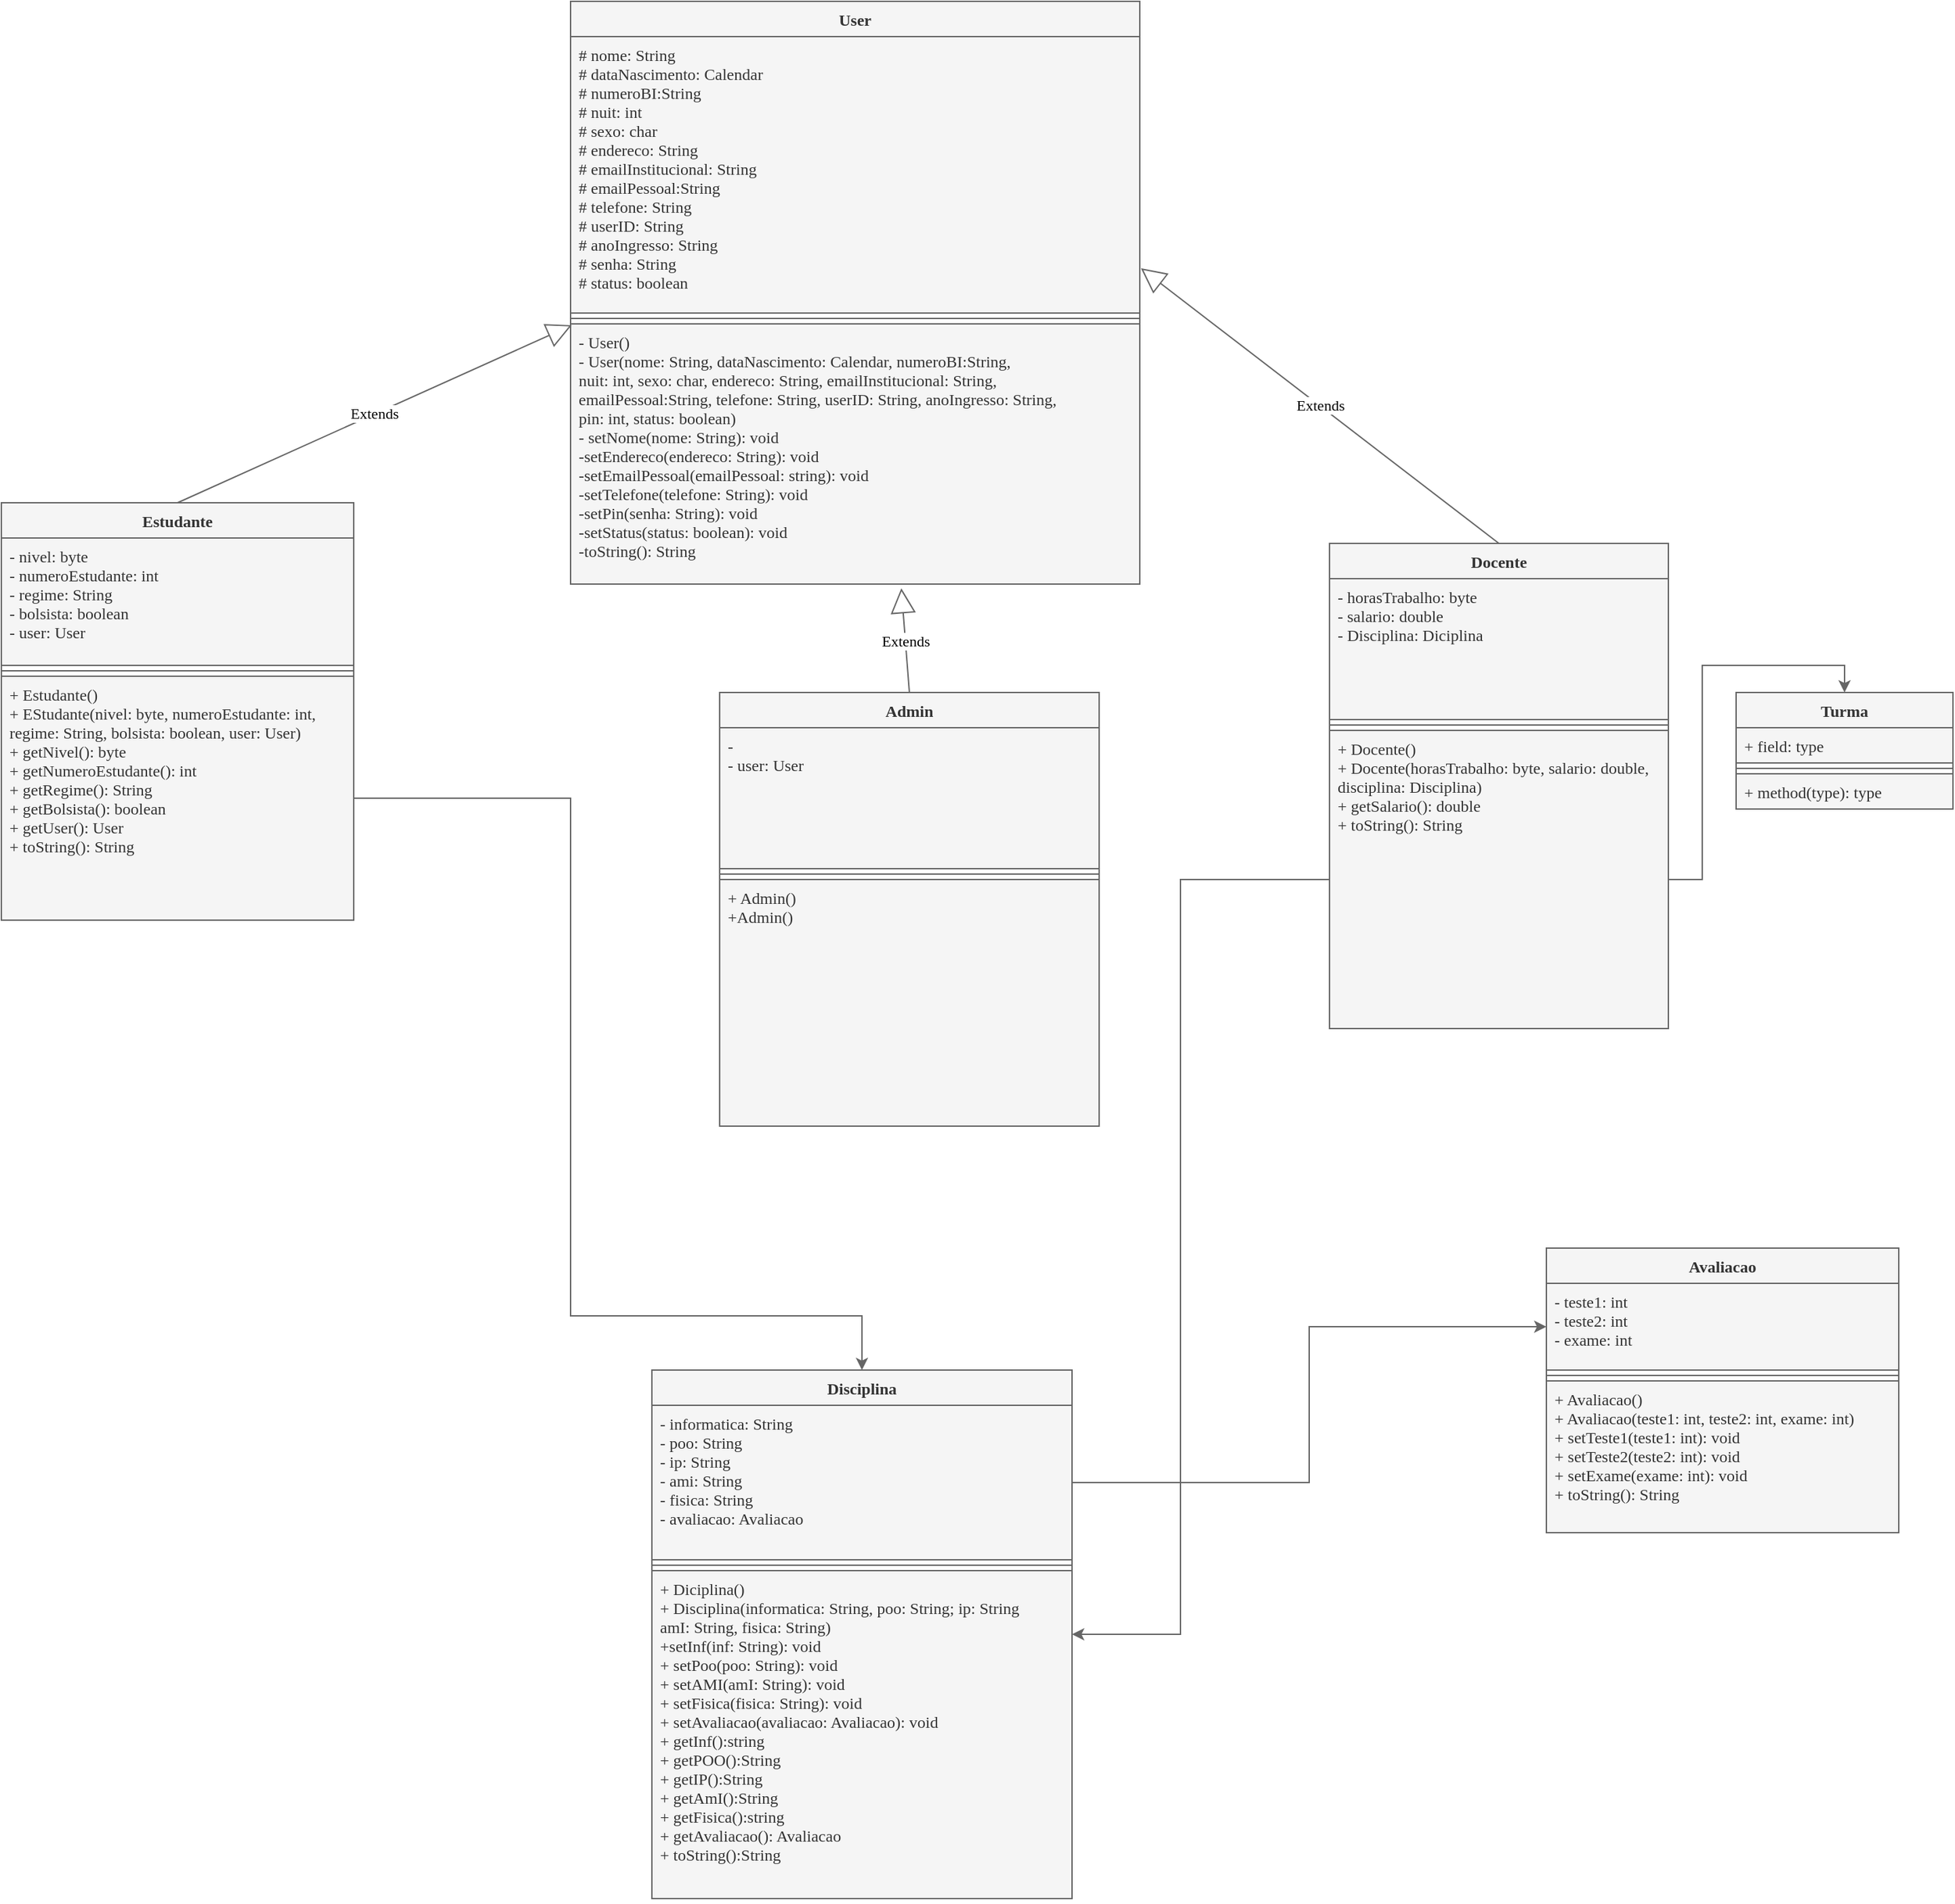 <mxfile version="20.8.16" type="device"><diagram id="mdFeot0-NeomyWR2omyU" name="Page-1"><mxGraphModel dx="864" dy="556" grid="1" gridSize="10" guides="1" tooltips="1" connect="1" arrows="1" fold="1" page="1" pageScale="1" pageWidth="4681" pageHeight="3300" math="0" shadow="0"><root><mxCell id="0"/><mxCell id="1" parent="0"/><mxCell id="hbLsqNlk3Y5TPfuMeD_a-1" value="" style="group" vertex="1" connectable="0" parent="1"><mxGeometry x="1380" y="520" width="1440" height="1400" as="geometry"/></mxCell><mxCell id="1J_WbHY4LWj4vsLYLbCL-1" value="User" style="swimlane;fontStyle=1;align=center;verticalAlign=top;childLayout=stackLayout;horizontal=1;startSize=26;horizontalStack=0;resizeParent=1;resizeParentMax=0;resizeLast=0;collapsible=1;marginBottom=0;fillColor=#f5f5f5;strokeColor=#666666;fontFamily=Verdana;shadow=0;swimlaneLine=1;fontColor=#333333;" parent="hbLsqNlk3Y5TPfuMeD_a-1" vertex="1"><mxGeometry x="420" width="420" height="430" as="geometry"/></mxCell><mxCell id="1J_WbHY4LWj4vsLYLbCL-2" value="# nome: String&#10;# dataNascimento: Calendar&#10;# numeroBI:String&#10;# nuit: int&#10;# sexo: char&#10;# endereco: String&#10;# emailInstitucional: String&#10;# emailPessoal:String&#10;# telefone: String&#10;# userID: String&#10;# anoIngresso: String&#10;# senha: String&#10;# status: boolean&#10;" style="text;strokeColor=#666666;fillColor=#f5f5f5;align=left;verticalAlign=top;spacingLeft=4;spacingRight=4;overflow=hidden;rotatable=0;points=[[0,0.5],[1,0.5]];portConstraint=eastwest;fontFamily=Verdana;shadow=0;swimlaneLine=1;fontColor=#333333;" parent="1J_WbHY4LWj4vsLYLbCL-1" vertex="1"><mxGeometry y="26" width="420" height="204" as="geometry"/></mxCell><mxCell id="1J_WbHY4LWj4vsLYLbCL-3" value="" style="line;strokeWidth=1;fillColor=#f5f5f5;align=left;verticalAlign=middle;spacingTop=-1;spacingLeft=3;spacingRight=3;rotatable=0;labelPosition=right;points=[];portConstraint=eastwest;strokeColor=#666666;fontFamily=Verdana;shadow=0;swimlaneLine=1;fontColor=#333333;" parent="1J_WbHY4LWj4vsLYLbCL-1" vertex="1"><mxGeometry y="230" width="420" height="8" as="geometry"/></mxCell><mxCell id="1J_WbHY4LWj4vsLYLbCL-4" value="- User()&#10;- User(nome: String, dataNascimento: Calendar, numeroBI:String,&#10;nuit: int, sexo: char, endereco: String, emailInstitucional: String,&#10;emailPessoal:String, telefone: String, userID: String, anoIngresso: String,&#10;pin: int, status: boolean)&#10;- setNome(nome: String): void&#10;-setEndereco(endereco: String): void&#10;-setEmailPessoal(emailPessoal: string): void&#10;-setTelefone(telefone: String): void&#10;-setPin(senha: String): void&#10;-setStatus(status: boolean): void&#10;-toString(): String&#10;" style="text;strokeColor=#666666;fillColor=#f5f5f5;align=left;verticalAlign=top;spacingLeft=4;spacingRight=4;overflow=hidden;rotatable=0;points=[[0,0.5],[1,0.5]];portConstraint=eastwest;fontFamily=Verdana;shadow=0;swimlaneLine=1;fontColor=#333333;labelBackgroundColor=none;" parent="1J_WbHY4LWj4vsLYLbCL-1" vertex="1"><mxGeometry y="238" width="420" height="192" as="geometry"/></mxCell><mxCell id="1J_WbHY4LWj4vsLYLbCL-5" value="Docente" style="swimlane;fontStyle=1;align=center;verticalAlign=top;childLayout=stackLayout;horizontal=1;startSize=26;horizontalStack=0;resizeParent=1;resizeParentMax=0;resizeLast=0;collapsible=1;marginBottom=0;fillColor=#f5f5f5;strokeColor=#666666;fontFamily=Verdana;shadow=0;swimlaneLine=1;fontColor=#333333;" parent="hbLsqNlk3Y5TPfuMeD_a-1" vertex="1"><mxGeometry x="980" y="400" width="250" height="358" as="geometry"/></mxCell><mxCell id="1J_WbHY4LWj4vsLYLbCL-6" value="- horasTrabalho: byte&#10;- salario: double&#10;- Disciplina: Diciplina" style="text;strokeColor=#666666;fillColor=#f5f5f5;align=left;verticalAlign=top;spacingLeft=4;spacingRight=4;overflow=hidden;rotatable=0;points=[[0,0.5],[1,0.5]];portConstraint=eastwest;fontFamily=Verdana;shadow=0;swimlaneLine=1;fontColor=#333333;" parent="1J_WbHY4LWj4vsLYLbCL-5" vertex="1"><mxGeometry y="26" width="250" height="104" as="geometry"/></mxCell><mxCell id="1J_WbHY4LWj4vsLYLbCL-7" value="" style="line;strokeWidth=1;fillColor=#f5f5f5;align=left;verticalAlign=middle;spacingTop=-1;spacingLeft=3;spacingRight=3;rotatable=0;labelPosition=right;points=[];portConstraint=eastwest;strokeColor=#666666;fontFamily=Verdana;shadow=0;swimlaneLine=1;fontColor=#333333;" parent="1J_WbHY4LWj4vsLYLbCL-5" vertex="1"><mxGeometry y="130" width="250" height="8" as="geometry"/></mxCell><mxCell id="1J_WbHY4LWj4vsLYLbCL-8" value="+ Docente()&#10;+ Docente(horasTrabalho: byte, salario: double, &#10;disciplina: Disciplina)&#10;+ getSalario(): double&#10;+ toString(): String" style="text;strokeColor=#666666;fillColor=#f5f5f5;align=left;verticalAlign=top;spacingLeft=4;spacingRight=4;overflow=hidden;rotatable=0;points=[[0,0.5],[1,0.5]];portConstraint=eastwest;fontFamily=Verdana;shadow=0;swimlaneLine=1;fontColor=#333333;" parent="1J_WbHY4LWj4vsLYLbCL-5" vertex="1"><mxGeometry y="138" width="250" height="220" as="geometry"/></mxCell><mxCell id="1J_WbHY4LWj4vsLYLbCL-9" value="Estudante" style="swimlane;fontStyle=1;align=center;verticalAlign=top;childLayout=stackLayout;horizontal=1;startSize=26;horizontalStack=0;resizeParent=1;resizeParentMax=0;resizeLast=0;collapsible=1;marginBottom=0;fillColor=#f5f5f5;strokeColor=#666666;fontFamily=Verdana;shadow=0;swimlaneLine=1;fontColor=#333333;" parent="hbLsqNlk3Y5TPfuMeD_a-1" vertex="1"><mxGeometry y="370" width="260" height="308" as="geometry"/></mxCell><mxCell id="1J_WbHY4LWj4vsLYLbCL-10" value="- nivel: byte&#10;- numeroEstudante: int&#10;- regime: String&#10;- bolsista: boolean&#10;- user: User " style="text;strokeColor=#666666;fillColor=#f5f5f5;align=left;verticalAlign=top;spacingLeft=4;spacingRight=4;overflow=hidden;rotatable=0;points=[[0,0.5],[1,0.5]];portConstraint=eastwest;fontFamily=Verdana;shadow=0;swimlaneLine=1;fontColor=#333333;" parent="1J_WbHY4LWj4vsLYLbCL-9" vertex="1"><mxGeometry y="26" width="260" height="94" as="geometry"/></mxCell><mxCell id="1J_WbHY4LWj4vsLYLbCL-11" value="" style="line;strokeWidth=1;fillColor=#f5f5f5;align=left;verticalAlign=middle;spacingTop=-1;spacingLeft=3;spacingRight=3;rotatable=0;labelPosition=right;points=[];portConstraint=eastwest;strokeColor=#666666;fontFamily=Verdana;shadow=0;swimlaneLine=1;fontColor=#333333;" parent="1J_WbHY4LWj4vsLYLbCL-9" vertex="1"><mxGeometry y="120" width="260" height="8" as="geometry"/></mxCell><mxCell id="1J_WbHY4LWj4vsLYLbCL-12" value="+ Estudante()&#10;+ EStudante(nivel: byte, numeroEstudante: int, &#10;regime: String, bolsista: boolean, user: User)&#10;+ getNivel(): byte&#10;+ getNumeroEstudante(): int&#10;+ getRegime(): String&#10;+ getBolsista(): boolean&#10;+ getUser(): User&#10;+ toString(): String" style="text;strokeColor=#666666;fillColor=#f5f5f5;align=left;verticalAlign=top;spacingLeft=4;spacingRight=4;overflow=hidden;rotatable=0;points=[[0,0.5],[1,0.5]];portConstraint=eastwest;fontFamily=Verdana;shadow=0;swimlaneLine=1;fontColor=#333333;" parent="1J_WbHY4LWj4vsLYLbCL-9" vertex="1"><mxGeometry y="128" width="260" height="180" as="geometry"/></mxCell><mxCell id="1J_WbHY4LWj4vsLYLbCL-15" value="Admin" style="swimlane;fontStyle=1;align=center;verticalAlign=top;childLayout=stackLayout;horizontal=1;startSize=26;horizontalStack=0;resizeParent=1;resizeParentMax=0;resizeLast=0;collapsible=1;marginBottom=0;fillColor=#f5f5f5;strokeColor=#666666;fontFamily=Verdana;shadow=0;swimlaneLine=1;fontColor=#333333;" parent="hbLsqNlk3Y5TPfuMeD_a-1" vertex="1"><mxGeometry x="530" y="510" width="280" height="320" as="geometry"/></mxCell><mxCell id="1J_WbHY4LWj4vsLYLbCL-16" value="- &#10;- user: User" style="text;strokeColor=#666666;fillColor=#f5f5f5;align=left;verticalAlign=top;spacingLeft=4;spacingRight=4;overflow=hidden;rotatable=0;points=[[0,0.5],[1,0.5]];portConstraint=eastwest;fontFamily=Verdana;shadow=0;swimlaneLine=1;fontColor=#333333;" parent="1J_WbHY4LWj4vsLYLbCL-15" vertex="1"><mxGeometry y="26" width="280" height="104" as="geometry"/></mxCell><mxCell id="1J_WbHY4LWj4vsLYLbCL-17" value="" style="line;strokeWidth=1;fillColor=#f5f5f5;align=left;verticalAlign=middle;spacingTop=-1;spacingLeft=3;spacingRight=3;rotatable=0;labelPosition=right;points=[];portConstraint=eastwest;strokeColor=#666666;fontFamily=Verdana;shadow=0;swimlaneLine=1;fontColor=#333333;" parent="1J_WbHY4LWj4vsLYLbCL-15" vertex="1"><mxGeometry y="130" width="280" height="8" as="geometry"/></mxCell><mxCell id="1J_WbHY4LWj4vsLYLbCL-18" value="+ Admin()&#10;+Admin()" style="text;strokeColor=#666666;fillColor=#f5f5f5;align=left;verticalAlign=top;spacingLeft=4;spacingRight=4;overflow=hidden;rotatable=0;points=[[0,0.5],[1,0.5]];portConstraint=eastwest;fontFamily=Verdana;shadow=0;swimlaneLine=1;fontColor=#333333;" parent="1J_WbHY4LWj4vsLYLbCL-15" vertex="1"><mxGeometry y="138" width="280" height="182" as="geometry"/></mxCell><mxCell id="1J_WbHY4LWj4vsLYLbCL-20" value="Disciplina" style="swimlane;fontStyle=1;align=center;verticalAlign=top;childLayout=stackLayout;horizontal=1;startSize=26;horizontalStack=0;resizeParent=1;resizeParentMax=0;resizeLast=0;collapsible=1;marginBottom=0;fillColor=#f5f5f5;strokeColor=#666666;fontFamily=Verdana;shadow=0;swimlaneLine=1;fontColor=#333333;" parent="hbLsqNlk3Y5TPfuMeD_a-1" vertex="1"><mxGeometry x="480" y="1010" width="310" height="390" as="geometry"/></mxCell><mxCell id="1J_WbHY4LWj4vsLYLbCL-21" value="- informatica: String&#10;- poo: String&#10;- ip: String&#10;- ami: String&#10;- fisica: String&#10;- avaliacao: Avaliacao" style="text;strokeColor=#666666;fillColor=#f5f5f5;align=left;verticalAlign=top;spacingLeft=4;spacingRight=4;overflow=hidden;rotatable=0;points=[[0,0.5],[1,0.5]];portConstraint=eastwest;fontFamily=Verdana;shadow=0;swimlaneLine=1;fontColor=#333333;" parent="1J_WbHY4LWj4vsLYLbCL-20" vertex="1"><mxGeometry y="26" width="310" height="114" as="geometry"/></mxCell><mxCell id="1J_WbHY4LWj4vsLYLbCL-22" value="" style="line;strokeWidth=1;fillColor=#f5f5f5;align=left;verticalAlign=middle;spacingTop=-1;spacingLeft=3;spacingRight=3;rotatable=0;labelPosition=right;points=[];portConstraint=eastwest;strokeColor=#666666;fontFamily=Verdana;shadow=0;swimlaneLine=1;fontColor=#333333;" parent="1J_WbHY4LWj4vsLYLbCL-20" vertex="1"><mxGeometry y="140" width="310" height="8" as="geometry"/></mxCell><mxCell id="1J_WbHY4LWj4vsLYLbCL-23" value="+ Diciplina()&#10;+ Disciplina(informatica: String, poo: String; ip: String&#10;amI: String, fisica: String) &#10;+setInf(inf: String): void&#10;+ setPoo(poo: String): void&#10;+ setAMI(amI: String): void&#10;+ setFisica(fisica: String): void&#10;+ setAvaliacao(avaliacao: Avaliacao): void&#10;+ getInf():string&#10;+ getPOO():String&#10;+ getIP():String&#10;+ getAmI():String&#10;+ getFisica():string&#10;+ getAvaliacao(): Avaliacao&#10;+ toString():String" style="text;strokeColor=#666666;fillColor=#f5f5f5;align=left;verticalAlign=top;spacingLeft=4;spacingRight=4;overflow=hidden;rotatable=0;points=[[0,0.5],[1,0.5]];portConstraint=eastwest;fontFamily=Verdana;shadow=0;swimlaneLine=1;fontColor=#333333;" parent="1J_WbHY4LWj4vsLYLbCL-20" vertex="1"><mxGeometry y="148" width="310" height="242" as="geometry"/></mxCell><mxCell id="1J_WbHY4LWj4vsLYLbCL-25" value="Avaliacao" style="swimlane;fontStyle=1;align=center;verticalAlign=top;childLayout=stackLayout;horizontal=1;startSize=26;horizontalStack=0;resizeParent=1;resizeParentMax=0;resizeLast=0;collapsible=1;marginBottom=0;fillColor=#f5f5f5;strokeColor=#666666;fontFamily=Verdana;shadow=0;swimlaneLine=1;fontColor=#333333;" parent="hbLsqNlk3Y5TPfuMeD_a-1" vertex="1"><mxGeometry x="1140" y="920" width="260" height="210" as="geometry"/></mxCell><mxCell id="1J_WbHY4LWj4vsLYLbCL-26" value="- teste1: int&#10;- teste2: int&#10;- exame: int &#10;" style="text;strokeColor=#666666;fillColor=#f5f5f5;align=left;verticalAlign=top;spacingLeft=4;spacingRight=4;overflow=hidden;rotatable=0;points=[[0,0.5],[1,0.5]];portConstraint=eastwest;fontFamily=Verdana;shadow=0;swimlaneLine=1;fontColor=#333333;" parent="1J_WbHY4LWj4vsLYLbCL-25" vertex="1"><mxGeometry y="26" width="260" height="64" as="geometry"/></mxCell><mxCell id="1J_WbHY4LWj4vsLYLbCL-27" value="" style="line;strokeWidth=1;fillColor=#f5f5f5;align=left;verticalAlign=middle;spacingTop=-1;spacingLeft=3;spacingRight=3;rotatable=0;labelPosition=right;points=[];portConstraint=eastwest;strokeColor=#666666;fontFamily=Verdana;shadow=0;swimlaneLine=1;fontColor=#333333;" parent="1J_WbHY4LWj4vsLYLbCL-25" vertex="1"><mxGeometry y="90" width="260" height="8" as="geometry"/></mxCell><mxCell id="1J_WbHY4LWj4vsLYLbCL-28" value="+ Avaliacao()&#10;+ Avaliacao(teste1: int, teste2: int, exame: int)&#10;+ setTeste1(teste1: int): void&#10;+ setTeste2(teste2: int): void&#10;+ setExame(exame: int): void&#10;+ toString(): String" style="text;strokeColor=#666666;fillColor=#f5f5f5;align=left;verticalAlign=top;spacingLeft=4;spacingRight=4;overflow=hidden;rotatable=0;points=[[0,0.5],[1,0.5]];portConstraint=eastwest;fontFamily=Verdana;shadow=0;swimlaneLine=1;fontColor=#333333;" parent="1J_WbHY4LWj4vsLYLbCL-25" vertex="1"><mxGeometry y="98" width="260" height="112" as="geometry"/></mxCell><mxCell id="1J_WbHY4LWj4vsLYLbCL-30" value="Turma" style="swimlane;fontStyle=1;align=center;verticalAlign=top;childLayout=stackLayout;horizontal=1;startSize=26;horizontalStack=0;resizeParent=1;resizeParentMax=0;resizeLast=0;collapsible=1;marginBottom=0;fillColor=#f5f5f5;strokeColor=#666666;fontFamily=Verdana;shadow=0;swimlaneLine=1;fontColor=#333333;" parent="hbLsqNlk3Y5TPfuMeD_a-1" vertex="1"><mxGeometry x="1280" y="510" width="160" height="86" as="geometry"/></mxCell><mxCell id="1J_WbHY4LWj4vsLYLbCL-31" value="+ field: type" style="text;strokeColor=#666666;fillColor=#f5f5f5;align=left;verticalAlign=top;spacingLeft=4;spacingRight=4;overflow=hidden;rotatable=0;points=[[0,0.5],[1,0.5]];portConstraint=eastwest;fontFamily=Verdana;shadow=0;swimlaneLine=1;fontColor=#333333;" parent="1J_WbHY4LWj4vsLYLbCL-30" vertex="1"><mxGeometry y="26" width="160" height="26" as="geometry"/></mxCell><mxCell id="1J_WbHY4LWj4vsLYLbCL-32" value="" style="line;strokeWidth=1;fillColor=#f5f5f5;align=left;verticalAlign=middle;spacingTop=-1;spacingLeft=3;spacingRight=3;rotatable=0;labelPosition=right;points=[];portConstraint=eastwest;strokeColor=#666666;fontFamily=Verdana;shadow=0;swimlaneLine=1;fontColor=#333333;" parent="1J_WbHY4LWj4vsLYLbCL-30" vertex="1"><mxGeometry y="52" width="160" height="8" as="geometry"/></mxCell><mxCell id="1J_WbHY4LWj4vsLYLbCL-33" value="+ method(type): type" style="text;strokeColor=#666666;fillColor=#f5f5f5;align=left;verticalAlign=top;spacingLeft=4;spacingRight=4;overflow=hidden;rotatable=0;points=[[0,0.5],[1,0.5]];portConstraint=eastwest;fontFamily=Verdana;shadow=0;swimlaneLine=1;fontColor=#333333;" parent="1J_WbHY4LWj4vsLYLbCL-30" vertex="1"><mxGeometry y="60" width="160" height="26" as="geometry"/></mxCell><mxCell id="1J_WbHY4LWj4vsLYLbCL-38" style="edgeStyle=orthogonalEdgeStyle;rounded=0;orthogonalLoop=1;jettySize=auto;html=1;fillColor=#f5f5f5;strokeColor=#666666;fontColor=#000000;fontFamily=Verdana;shadow=0;swimlaneLine=1;" parent="hbLsqNlk3Y5TPfuMeD_a-1" source="1J_WbHY4LWj4vsLYLbCL-21" target="1J_WbHY4LWj4vsLYLbCL-26" edge="1"><mxGeometry relative="1" as="geometry"/></mxCell><mxCell id="1J_WbHY4LWj4vsLYLbCL-39" style="edgeStyle=orthogonalEdgeStyle;rounded=0;orthogonalLoop=1;jettySize=auto;html=1;fillColor=#f5f5f5;strokeColor=#666666;fontColor=#000000;fontFamily=Verdana;shadow=0;swimlaneLine=1;" parent="hbLsqNlk3Y5TPfuMeD_a-1" source="1J_WbHY4LWj4vsLYLbCL-8" target="1J_WbHY4LWj4vsLYLbCL-20" edge="1"><mxGeometry relative="1" as="geometry"><Array as="points"><mxPoint x="870" y="648"/><mxPoint x="870" y="1205"/></Array></mxGeometry></mxCell><mxCell id="1J_WbHY4LWj4vsLYLbCL-40" style="edgeStyle=orthogonalEdgeStyle;rounded=0;orthogonalLoop=1;jettySize=auto;html=1;entryX=0.5;entryY=0;entryDx=0;entryDy=0;fillColor=#f5f5f5;strokeColor=#666666;fontColor=#000000;fontFamily=Verdana;shadow=0;swimlaneLine=1;" parent="hbLsqNlk3Y5TPfuMeD_a-1" source="1J_WbHY4LWj4vsLYLbCL-12" target="1J_WbHY4LWj4vsLYLbCL-20" edge="1"><mxGeometry relative="1" as="geometry"><Array as="points"><mxPoint x="420" y="588"/><mxPoint x="420" y="970"/><mxPoint x="635" y="970"/></Array></mxGeometry></mxCell><mxCell id="1J_WbHY4LWj4vsLYLbCL-41" style="edgeStyle=orthogonalEdgeStyle;rounded=0;orthogonalLoop=1;jettySize=auto;html=1;entryX=0.5;entryY=0;entryDx=0;entryDy=0;fillColor=#f5f5f5;strokeColor=#666666;fontColor=#000000;fontFamily=Verdana;shadow=0;swimlaneLine=1;" parent="hbLsqNlk3Y5TPfuMeD_a-1" source="1J_WbHY4LWj4vsLYLbCL-8" target="1J_WbHY4LWj4vsLYLbCL-30" edge="1"><mxGeometry relative="1" as="geometry"/></mxCell><mxCell id="cwcKRBF8tOi5fnrP6wuh-1" value="Extends" style="endArrow=block;endSize=16;endFill=0;html=1;rounded=0;exitX=0.5;exitY=0;exitDx=0;exitDy=0;entryX=1.002;entryY=0.838;entryDx=0;entryDy=0;entryPerimeter=0;fillColor=#f5f5f5;strokeColor=#666666;fontColor=#000000;fontFamily=Verdana;shadow=0;swimlaneLine=1;" parent="hbLsqNlk3Y5TPfuMeD_a-1" source="1J_WbHY4LWj4vsLYLbCL-5" target="1J_WbHY4LWj4vsLYLbCL-2" edge="1"><mxGeometry x="0.003" width="160" relative="1" as="geometry"><mxPoint x="1020" y="350" as="sourcePoint"/><mxPoint x="1180" y="350" as="targetPoint"/><mxPoint as="offset"/></mxGeometry></mxCell><mxCell id="cwcKRBF8tOi5fnrP6wuh-2" value="Extends" style="endArrow=block;endSize=16;endFill=0;html=1;rounded=0;entryX=0.581;entryY=1.016;entryDx=0;entryDy=0;entryPerimeter=0;exitX=0.5;exitY=0;exitDx=0;exitDy=0;fillColor=#f5f5f5;strokeColor=#666666;fontColor=#000000;fontFamily=Verdana;shadow=0;swimlaneLine=1;" parent="hbLsqNlk3Y5TPfuMeD_a-1" source="1J_WbHY4LWj4vsLYLbCL-15" target="1J_WbHY4LWj4vsLYLbCL-4" edge="1"><mxGeometry width="160" relative="1" as="geometry"><mxPoint x="570" y="490" as="sourcePoint"/><mxPoint x="730" y="490" as="targetPoint"/></mxGeometry></mxCell><mxCell id="cwcKRBF8tOi5fnrP6wuh-3" value="Extends" style="endArrow=block;endSize=16;endFill=0;html=1;rounded=0;exitX=0.5;exitY=0;exitDx=0;exitDy=0;entryX=0.002;entryY=0.005;entryDx=0;entryDy=0;entryPerimeter=0;fillColor=#f5f5f5;strokeColor=#666666;fontColor=#000000;fontFamily=Verdana;shadow=0;swimlaneLine=1;" parent="hbLsqNlk3Y5TPfuMeD_a-1" source="1J_WbHY4LWj4vsLYLbCL-9" target="1J_WbHY4LWj4vsLYLbCL-4" edge="1"><mxGeometry width="160" relative="1" as="geometry"><mxPoint x="90" y="330" as="sourcePoint"/><mxPoint x="250" y="330" as="targetPoint"/></mxGeometry></mxCell></root></mxGraphModel></diagram></mxfile>